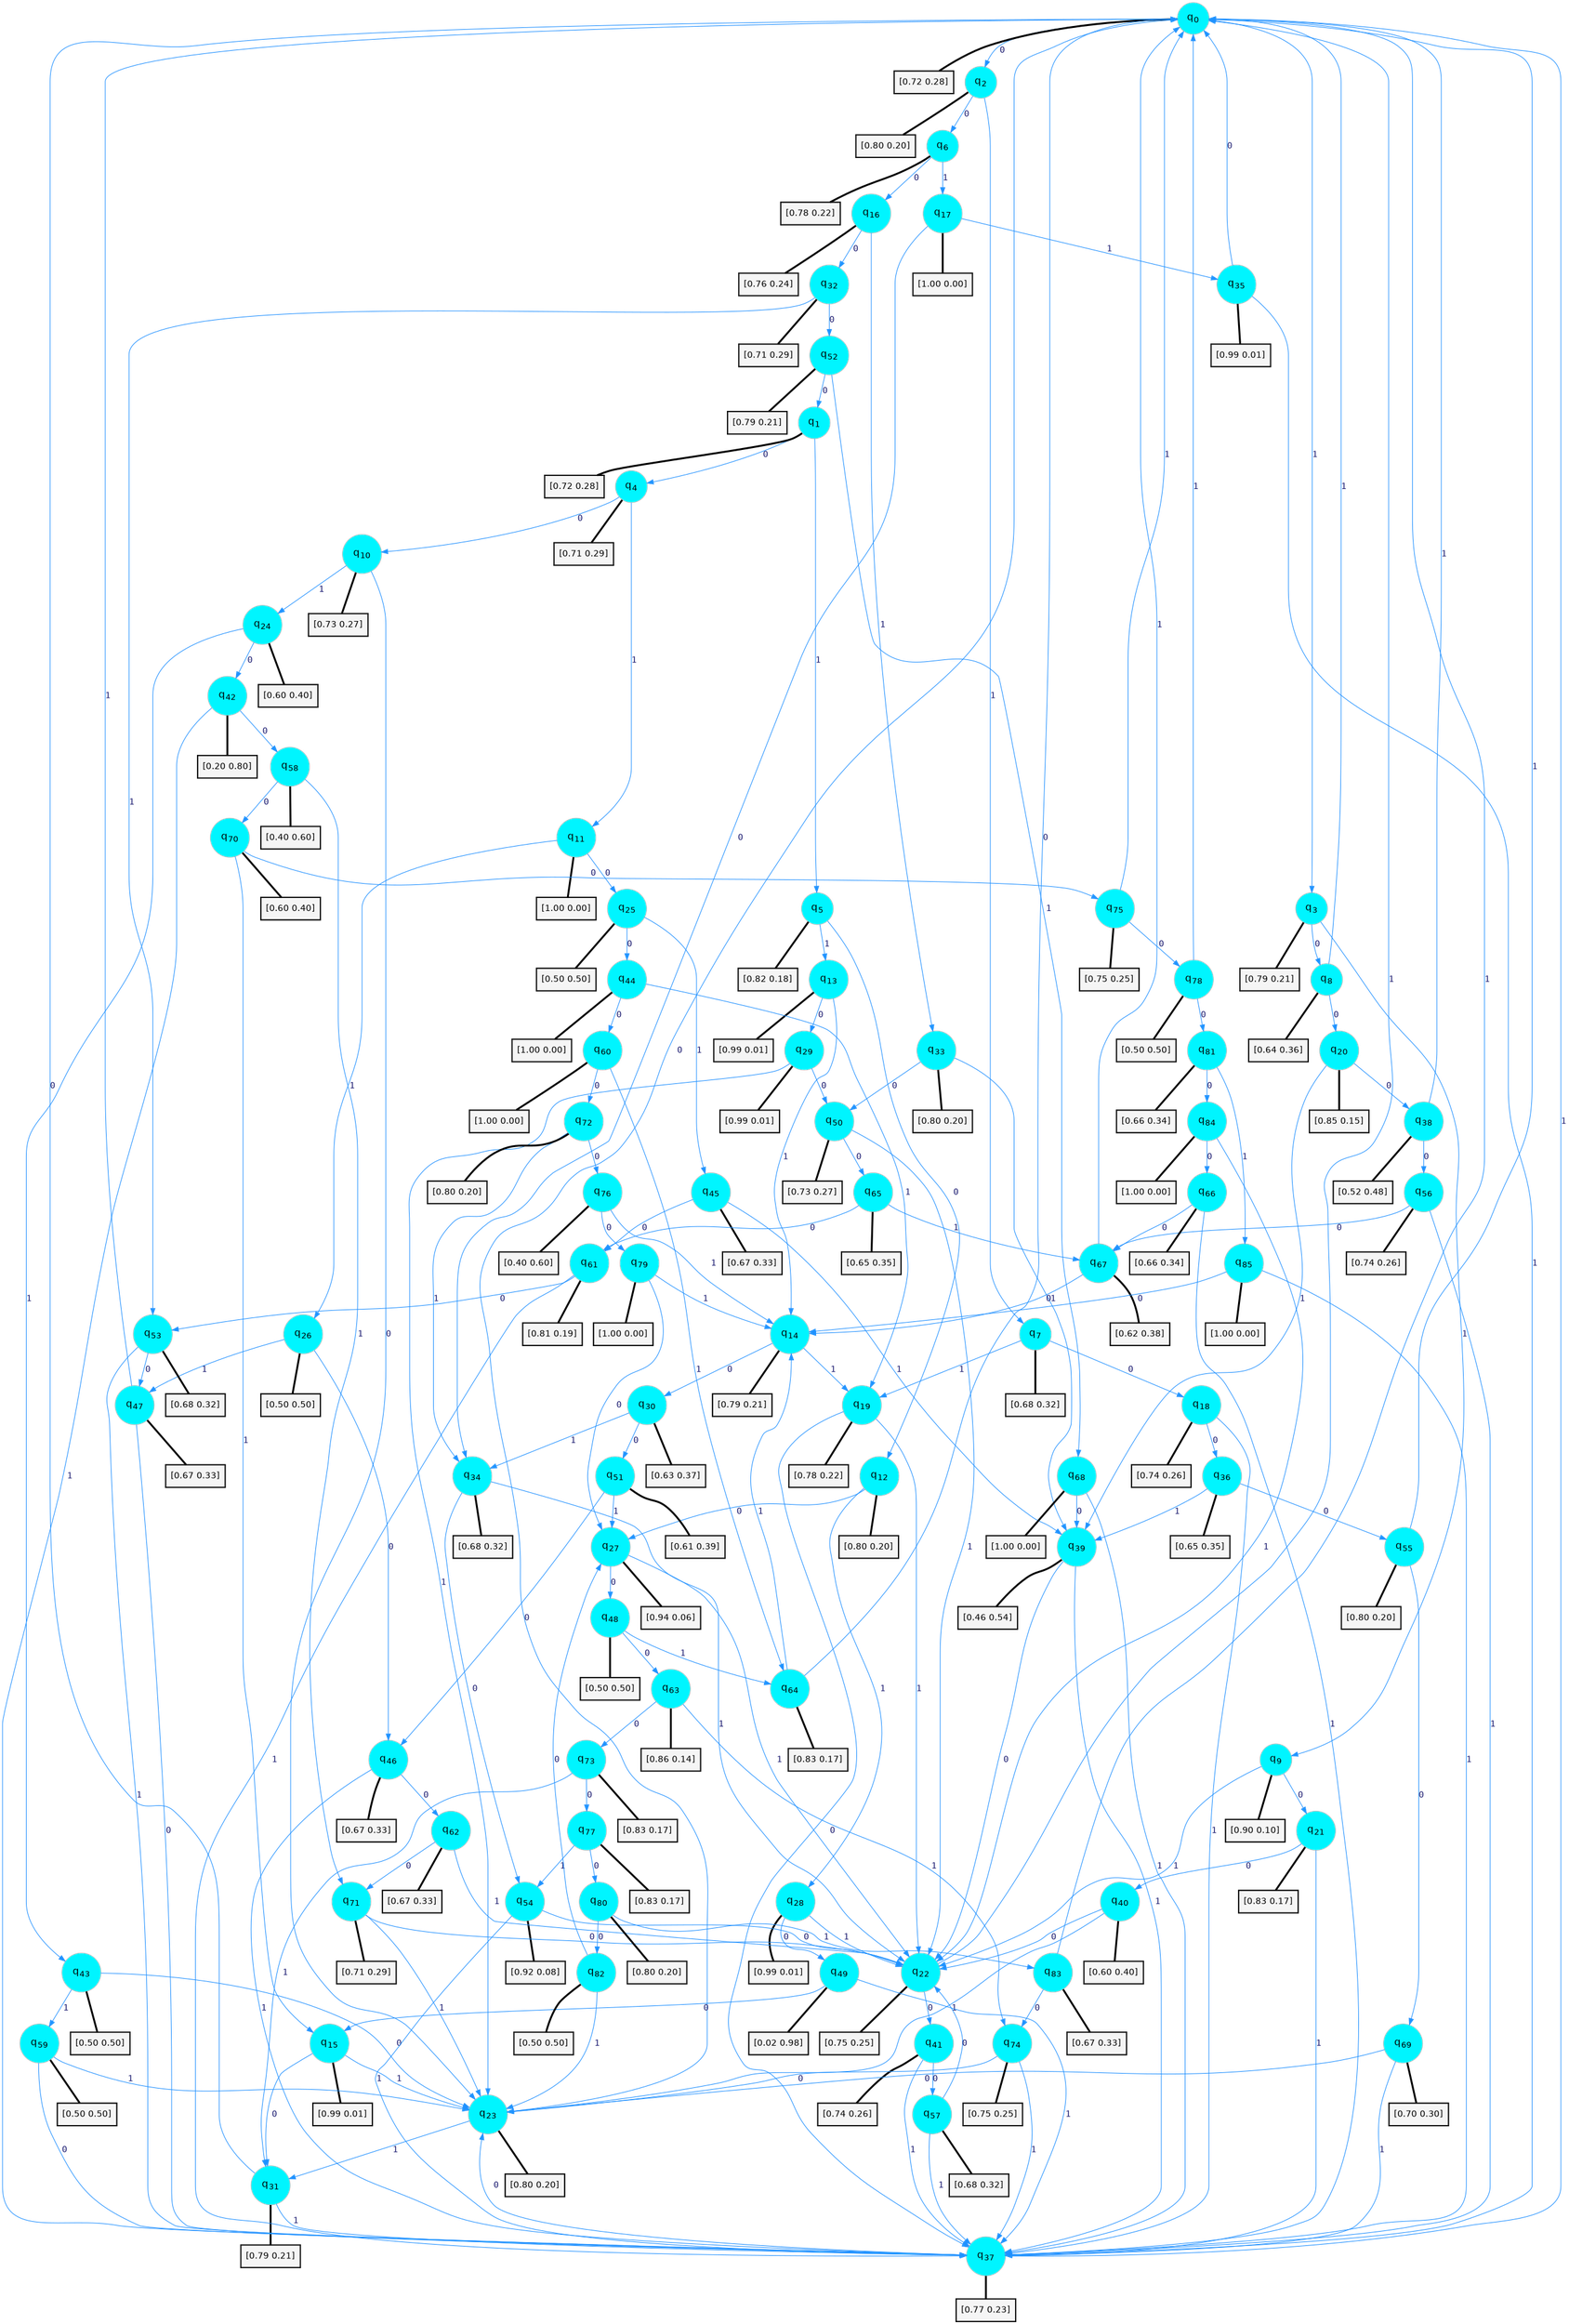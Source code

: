 digraph G {
graph [
bgcolor=transparent, dpi=300, rankdir=TD, size="40,25"];
node [
color=gray, fillcolor=turquoise1, fontcolor=black, fontname=Helvetica, fontsize=16, fontweight=bold, shape=circle, style=filled];
edge [
arrowsize=1, color=dodgerblue1, fontcolor=midnightblue, fontname=courier, fontweight=bold, penwidth=1, style=solid, weight=20];
0[label=<q<SUB>0</SUB>>];
1[label=<q<SUB>1</SUB>>];
2[label=<q<SUB>2</SUB>>];
3[label=<q<SUB>3</SUB>>];
4[label=<q<SUB>4</SUB>>];
5[label=<q<SUB>5</SUB>>];
6[label=<q<SUB>6</SUB>>];
7[label=<q<SUB>7</SUB>>];
8[label=<q<SUB>8</SUB>>];
9[label=<q<SUB>9</SUB>>];
10[label=<q<SUB>10</SUB>>];
11[label=<q<SUB>11</SUB>>];
12[label=<q<SUB>12</SUB>>];
13[label=<q<SUB>13</SUB>>];
14[label=<q<SUB>14</SUB>>];
15[label=<q<SUB>15</SUB>>];
16[label=<q<SUB>16</SUB>>];
17[label=<q<SUB>17</SUB>>];
18[label=<q<SUB>18</SUB>>];
19[label=<q<SUB>19</SUB>>];
20[label=<q<SUB>20</SUB>>];
21[label=<q<SUB>21</SUB>>];
22[label=<q<SUB>22</SUB>>];
23[label=<q<SUB>23</SUB>>];
24[label=<q<SUB>24</SUB>>];
25[label=<q<SUB>25</SUB>>];
26[label=<q<SUB>26</SUB>>];
27[label=<q<SUB>27</SUB>>];
28[label=<q<SUB>28</SUB>>];
29[label=<q<SUB>29</SUB>>];
30[label=<q<SUB>30</SUB>>];
31[label=<q<SUB>31</SUB>>];
32[label=<q<SUB>32</SUB>>];
33[label=<q<SUB>33</SUB>>];
34[label=<q<SUB>34</SUB>>];
35[label=<q<SUB>35</SUB>>];
36[label=<q<SUB>36</SUB>>];
37[label=<q<SUB>37</SUB>>];
38[label=<q<SUB>38</SUB>>];
39[label=<q<SUB>39</SUB>>];
40[label=<q<SUB>40</SUB>>];
41[label=<q<SUB>41</SUB>>];
42[label=<q<SUB>42</SUB>>];
43[label=<q<SUB>43</SUB>>];
44[label=<q<SUB>44</SUB>>];
45[label=<q<SUB>45</SUB>>];
46[label=<q<SUB>46</SUB>>];
47[label=<q<SUB>47</SUB>>];
48[label=<q<SUB>48</SUB>>];
49[label=<q<SUB>49</SUB>>];
50[label=<q<SUB>50</SUB>>];
51[label=<q<SUB>51</SUB>>];
52[label=<q<SUB>52</SUB>>];
53[label=<q<SUB>53</SUB>>];
54[label=<q<SUB>54</SUB>>];
55[label=<q<SUB>55</SUB>>];
56[label=<q<SUB>56</SUB>>];
57[label=<q<SUB>57</SUB>>];
58[label=<q<SUB>58</SUB>>];
59[label=<q<SUB>59</SUB>>];
60[label=<q<SUB>60</SUB>>];
61[label=<q<SUB>61</SUB>>];
62[label=<q<SUB>62</SUB>>];
63[label=<q<SUB>63</SUB>>];
64[label=<q<SUB>64</SUB>>];
65[label=<q<SUB>65</SUB>>];
66[label=<q<SUB>66</SUB>>];
67[label=<q<SUB>67</SUB>>];
68[label=<q<SUB>68</SUB>>];
69[label=<q<SUB>69</SUB>>];
70[label=<q<SUB>70</SUB>>];
71[label=<q<SUB>71</SUB>>];
72[label=<q<SUB>72</SUB>>];
73[label=<q<SUB>73</SUB>>];
74[label=<q<SUB>74</SUB>>];
75[label=<q<SUB>75</SUB>>];
76[label=<q<SUB>76</SUB>>];
77[label=<q<SUB>77</SUB>>];
78[label=<q<SUB>78</SUB>>];
79[label=<q<SUB>79</SUB>>];
80[label=<q<SUB>80</SUB>>];
81[label=<q<SUB>81</SUB>>];
82[label=<q<SUB>82</SUB>>];
83[label=<q<SUB>83</SUB>>];
84[label=<q<SUB>84</SUB>>];
85[label=<q<SUB>85</SUB>>];
86[label="[0.72 0.28]", shape=box,fontcolor=black, fontname=Helvetica, fontsize=14, penwidth=2, fillcolor=whitesmoke,color=black];
87[label="[0.72 0.28]", shape=box,fontcolor=black, fontname=Helvetica, fontsize=14, penwidth=2, fillcolor=whitesmoke,color=black];
88[label="[0.80 0.20]", shape=box,fontcolor=black, fontname=Helvetica, fontsize=14, penwidth=2, fillcolor=whitesmoke,color=black];
89[label="[0.79 0.21]", shape=box,fontcolor=black, fontname=Helvetica, fontsize=14, penwidth=2, fillcolor=whitesmoke,color=black];
90[label="[0.71 0.29]", shape=box,fontcolor=black, fontname=Helvetica, fontsize=14, penwidth=2, fillcolor=whitesmoke,color=black];
91[label="[0.82 0.18]", shape=box,fontcolor=black, fontname=Helvetica, fontsize=14, penwidth=2, fillcolor=whitesmoke,color=black];
92[label="[0.78 0.22]", shape=box,fontcolor=black, fontname=Helvetica, fontsize=14, penwidth=2, fillcolor=whitesmoke,color=black];
93[label="[0.68 0.32]", shape=box,fontcolor=black, fontname=Helvetica, fontsize=14, penwidth=2, fillcolor=whitesmoke,color=black];
94[label="[0.64 0.36]", shape=box,fontcolor=black, fontname=Helvetica, fontsize=14, penwidth=2, fillcolor=whitesmoke,color=black];
95[label="[0.90 0.10]", shape=box,fontcolor=black, fontname=Helvetica, fontsize=14, penwidth=2, fillcolor=whitesmoke,color=black];
96[label="[0.73 0.27]", shape=box,fontcolor=black, fontname=Helvetica, fontsize=14, penwidth=2, fillcolor=whitesmoke,color=black];
97[label="[1.00 0.00]", shape=box,fontcolor=black, fontname=Helvetica, fontsize=14, penwidth=2, fillcolor=whitesmoke,color=black];
98[label="[0.80 0.20]", shape=box,fontcolor=black, fontname=Helvetica, fontsize=14, penwidth=2, fillcolor=whitesmoke,color=black];
99[label="[0.99 0.01]", shape=box,fontcolor=black, fontname=Helvetica, fontsize=14, penwidth=2, fillcolor=whitesmoke,color=black];
100[label="[0.79 0.21]", shape=box,fontcolor=black, fontname=Helvetica, fontsize=14, penwidth=2, fillcolor=whitesmoke,color=black];
101[label="[0.99 0.01]", shape=box,fontcolor=black, fontname=Helvetica, fontsize=14, penwidth=2, fillcolor=whitesmoke,color=black];
102[label="[0.76 0.24]", shape=box,fontcolor=black, fontname=Helvetica, fontsize=14, penwidth=2, fillcolor=whitesmoke,color=black];
103[label="[1.00 0.00]", shape=box,fontcolor=black, fontname=Helvetica, fontsize=14, penwidth=2, fillcolor=whitesmoke,color=black];
104[label="[0.74 0.26]", shape=box,fontcolor=black, fontname=Helvetica, fontsize=14, penwidth=2, fillcolor=whitesmoke,color=black];
105[label="[0.78 0.22]", shape=box,fontcolor=black, fontname=Helvetica, fontsize=14, penwidth=2, fillcolor=whitesmoke,color=black];
106[label="[0.85 0.15]", shape=box,fontcolor=black, fontname=Helvetica, fontsize=14, penwidth=2, fillcolor=whitesmoke,color=black];
107[label="[0.83 0.17]", shape=box,fontcolor=black, fontname=Helvetica, fontsize=14, penwidth=2, fillcolor=whitesmoke,color=black];
108[label="[0.75 0.25]", shape=box,fontcolor=black, fontname=Helvetica, fontsize=14, penwidth=2, fillcolor=whitesmoke,color=black];
109[label="[0.80 0.20]", shape=box,fontcolor=black, fontname=Helvetica, fontsize=14, penwidth=2, fillcolor=whitesmoke,color=black];
110[label="[0.60 0.40]", shape=box,fontcolor=black, fontname=Helvetica, fontsize=14, penwidth=2, fillcolor=whitesmoke,color=black];
111[label="[0.50 0.50]", shape=box,fontcolor=black, fontname=Helvetica, fontsize=14, penwidth=2, fillcolor=whitesmoke,color=black];
112[label="[0.50 0.50]", shape=box,fontcolor=black, fontname=Helvetica, fontsize=14, penwidth=2, fillcolor=whitesmoke,color=black];
113[label="[0.94 0.06]", shape=box,fontcolor=black, fontname=Helvetica, fontsize=14, penwidth=2, fillcolor=whitesmoke,color=black];
114[label="[0.99 0.01]", shape=box,fontcolor=black, fontname=Helvetica, fontsize=14, penwidth=2, fillcolor=whitesmoke,color=black];
115[label="[0.99 0.01]", shape=box,fontcolor=black, fontname=Helvetica, fontsize=14, penwidth=2, fillcolor=whitesmoke,color=black];
116[label="[0.63 0.37]", shape=box,fontcolor=black, fontname=Helvetica, fontsize=14, penwidth=2, fillcolor=whitesmoke,color=black];
117[label="[0.79 0.21]", shape=box,fontcolor=black, fontname=Helvetica, fontsize=14, penwidth=2, fillcolor=whitesmoke,color=black];
118[label="[0.71 0.29]", shape=box,fontcolor=black, fontname=Helvetica, fontsize=14, penwidth=2, fillcolor=whitesmoke,color=black];
119[label="[0.80 0.20]", shape=box,fontcolor=black, fontname=Helvetica, fontsize=14, penwidth=2, fillcolor=whitesmoke,color=black];
120[label="[0.68 0.32]", shape=box,fontcolor=black, fontname=Helvetica, fontsize=14, penwidth=2, fillcolor=whitesmoke,color=black];
121[label="[0.99 0.01]", shape=box,fontcolor=black, fontname=Helvetica, fontsize=14, penwidth=2, fillcolor=whitesmoke,color=black];
122[label="[0.65 0.35]", shape=box,fontcolor=black, fontname=Helvetica, fontsize=14, penwidth=2, fillcolor=whitesmoke,color=black];
123[label="[0.77 0.23]", shape=box,fontcolor=black, fontname=Helvetica, fontsize=14, penwidth=2, fillcolor=whitesmoke,color=black];
124[label="[0.52 0.48]", shape=box,fontcolor=black, fontname=Helvetica, fontsize=14, penwidth=2, fillcolor=whitesmoke,color=black];
125[label="[0.46 0.54]", shape=box,fontcolor=black, fontname=Helvetica, fontsize=14, penwidth=2, fillcolor=whitesmoke,color=black];
126[label="[0.60 0.40]", shape=box,fontcolor=black, fontname=Helvetica, fontsize=14, penwidth=2, fillcolor=whitesmoke,color=black];
127[label="[0.74 0.26]", shape=box,fontcolor=black, fontname=Helvetica, fontsize=14, penwidth=2, fillcolor=whitesmoke,color=black];
128[label="[0.20 0.80]", shape=box,fontcolor=black, fontname=Helvetica, fontsize=14, penwidth=2, fillcolor=whitesmoke,color=black];
129[label="[0.50 0.50]", shape=box,fontcolor=black, fontname=Helvetica, fontsize=14, penwidth=2, fillcolor=whitesmoke,color=black];
130[label="[1.00 0.00]", shape=box,fontcolor=black, fontname=Helvetica, fontsize=14, penwidth=2, fillcolor=whitesmoke,color=black];
131[label="[0.67 0.33]", shape=box,fontcolor=black, fontname=Helvetica, fontsize=14, penwidth=2, fillcolor=whitesmoke,color=black];
132[label="[0.67 0.33]", shape=box,fontcolor=black, fontname=Helvetica, fontsize=14, penwidth=2, fillcolor=whitesmoke,color=black];
133[label="[0.67 0.33]", shape=box,fontcolor=black, fontname=Helvetica, fontsize=14, penwidth=2, fillcolor=whitesmoke,color=black];
134[label="[0.50 0.50]", shape=box,fontcolor=black, fontname=Helvetica, fontsize=14, penwidth=2, fillcolor=whitesmoke,color=black];
135[label="[0.02 0.98]", shape=box,fontcolor=black, fontname=Helvetica, fontsize=14, penwidth=2, fillcolor=whitesmoke,color=black];
136[label="[0.73 0.27]", shape=box,fontcolor=black, fontname=Helvetica, fontsize=14, penwidth=2, fillcolor=whitesmoke,color=black];
137[label="[0.61 0.39]", shape=box,fontcolor=black, fontname=Helvetica, fontsize=14, penwidth=2, fillcolor=whitesmoke,color=black];
138[label="[0.79 0.21]", shape=box,fontcolor=black, fontname=Helvetica, fontsize=14, penwidth=2, fillcolor=whitesmoke,color=black];
139[label="[0.68 0.32]", shape=box,fontcolor=black, fontname=Helvetica, fontsize=14, penwidth=2, fillcolor=whitesmoke,color=black];
140[label="[0.92 0.08]", shape=box,fontcolor=black, fontname=Helvetica, fontsize=14, penwidth=2, fillcolor=whitesmoke,color=black];
141[label="[0.80 0.20]", shape=box,fontcolor=black, fontname=Helvetica, fontsize=14, penwidth=2, fillcolor=whitesmoke,color=black];
142[label="[0.74 0.26]", shape=box,fontcolor=black, fontname=Helvetica, fontsize=14, penwidth=2, fillcolor=whitesmoke,color=black];
143[label="[0.68 0.32]", shape=box,fontcolor=black, fontname=Helvetica, fontsize=14, penwidth=2, fillcolor=whitesmoke,color=black];
144[label="[0.40 0.60]", shape=box,fontcolor=black, fontname=Helvetica, fontsize=14, penwidth=2, fillcolor=whitesmoke,color=black];
145[label="[0.50 0.50]", shape=box,fontcolor=black, fontname=Helvetica, fontsize=14, penwidth=2, fillcolor=whitesmoke,color=black];
146[label="[1.00 0.00]", shape=box,fontcolor=black, fontname=Helvetica, fontsize=14, penwidth=2, fillcolor=whitesmoke,color=black];
147[label="[0.81 0.19]", shape=box,fontcolor=black, fontname=Helvetica, fontsize=14, penwidth=2, fillcolor=whitesmoke,color=black];
148[label="[0.67 0.33]", shape=box,fontcolor=black, fontname=Helvetica, fontsize=14, penwidth=2, fillcolor=whitesmoke,color=black];
149[label="[0.86 0.14]", shape=box,fontcolor=black, fontname=Helvetica, fontsize=14, penwidth=2, fillcolor=whitesmoke,color=black];
150[label="[0.83 0.17]", shape=box,fontcolor=black, fontname=Helvetica, fontsize=14, penwidth=2, fillcolor=whitesmoke,color=black];
151[label="[0.65 0.35]", shape=box,fontcolor=black, fontname=Helvetica, fontsize=14, penwidth=2, fillcolor=whitesmoke,color=black];
152[label="[0.66 0.34]", shape=box,fontcolor=black, fontname=Helvetica, fontsize=14, penwidth=2, fillcolor=whitesmoke,color=black];
153[label="[0.62 0.38]", shape=box,fontcolor=black, fontname=Helvetica, fontsize=14, penwidth=2, fillcolor=whitesmoke,color=black];
154[label="[1.00 0.00]", shape=box,fontcolor=black, fontname=Helvetica, fontsize=14, penwidth=2, fillcolor=whitesmoke,color=black];
155[label="[0.70 0.30]", shape=box,fontcolor=black, fontname=Helvetica, fontsize=14, penwidth=2, fillcolor=whitesmoke,color=black];
156[label="[0.60 0.40]", shape=box,fontcolor=black, fontname=Helvetica, fontsize=14, penwidth=2, fillcolor=whitesmoke,color=black];
157[label="[0.71 0.29]", shape=box,fontcolor=black, fontname=Helvetica, fontsize=14, penwidth=2, fillcolor=whitesmoke,color=black];
158[label="[0.80 0.20]", shape=box,fontcolor=black, fontname=Helvetica, fontsize=14, penwidth=2, fillcolor=whitesmoke,color=black];
159[label="[0.83 0.17]", shape=box,fontcolor=black, fontname=Helvetica, fontsize=14, penwidth=2, fillcolor=whitesmoke,color=black];
160[label="[0.75 0.25]", shape=box,fontcolor=black, fontname=Helvetica, fontsize=14, penwidth=2, fillcolor=whitesmoke,color=black];
161[label="[0.75 0.25]", shape=box,fontcolor=black, fontname=Helvetica, fontsize=14, penwidth=2, fillcolor=whitesmoke,color=black];
162[label="[0.40 0.60]", shape=box,fontcolor=black, fontname=Helvetica, fontsize=14, penwidth=2, fillcolor=whitesmoke,color=black];
163[label="[0.83 0.17]", shape=box,fontcolor=black, fontname=Helvetica, fontsize=14, penwidth=2, fillcolor=whitesmoke,color=black];
164[label="[0.50 0.50]", shape=box,fontcolor=black, fontname=Helvetica, fontsize=14, penwidth=2, fillcolor=whitesmoke,color=black];
165[label="[1.00 0.00]", shape=box,fontcolor=black, fontname=Helvetica, fontsize=14, penwidth=2, fillcolor=whitesmoke,color=black];
166[label="[0.80 0.20]", shape=box,fontcolor=black, fontname=Helvetica, fontsize=14, penwidth=2, fillcolor=whitesmoke,color=black];
167[label="[0.66 0.34]", shape=box,fontcolor=black, fontname=Helvetica, fontsize=14, penwidth=2, fillcolor=whitesmoke,color=black];
168[label="[0.50 0.50]", shape=box,fontcolor=black, fontname=Helvetica, fontsize=14, penwidth=2, fillcolor=whitesmoke,color=black];
169[label="[0.67 0.33]", shape=box,fontcolor=black, fontname=Helvetica, fontsize=14, penwidth=2, fillcolor=whitesmoke,color=black];
170[label="[1.00 0.00]", shape=box,fontcolor=black, fontname=Helvetica, fontsize=14, penwidth=2, fillcolor=whitesmoke,color=black];
171[label="[1.00 0.00]", shape=box,fontcolor=black, fontname=Helvetica, fontsize=14, penwidth=2, fillcolor=whitesmoke,color=black];
0->2 [label=0];
0->3 [label=1];
0->86 [arrowhead=none, penwidth=3,color=black];
1->4 [label=0];
1->5 [label=1];
1->87 [arrowhead=none, penwidth=3,color=black];
2->6 [label=0];
2->7 [label=1];
2->88 [arrowhead=none, penwidth=3,color=black];
3->8 [label=0];
3->9 [label=1];
3->89 [arrowhead=none, penwidth=3,color=black];
4->10 [label=0];
4->11 [label=1];
4->90 [arrowhead=none, penwidth=3,color=black];
5->12 [label=0];
5->13 [label=1];
5->91 [arrowhead=none, penwidth=3,color=black];
6->16 [label=0];
6->17 [label=1];
6->92 [arrowhead=none, penwidth=3,color=black];
7->18 [label=0];
7->19 [label=1];
7->93 [arrowhead=none, penwidth=3,color=black];
8->20 [label=0];
8->0 [label=1];
8->94 [arrowhead=none, penwidth=3,color=black];
9->21 [label=0];
9->22 [label=1];
9->95 [arrowhead=none, penwidth=3,color=black];
10->23 [label=0];
10->24 [label=1];
10->96 [arrowhead=none, penwidth=3,color=black];
11->25 [label=0];
11->26 [label=1];
11->97 [arrowhead=none, penwidth=3,color=black];
12->27 [label=0];
12->28 [label=1];
12->98 [arrowhead=none, penwidth=3,color=black];
13->29 [label=0];
13->14 [label=1];
13->99 [arrowhead=none, penwidth=3,color=black];
14->30 [label=0];
14->19 [label=1];
14->100 [arrowhead=none, penwidth=3,color=black];
15->31 [label=0];
15->23 [label=1];
15->101 [arrowhead=none, penwidth=3,color=black];
16->32 [label=0];
16->33 [label=1];
16->102 [arrowhead=none, penwidth=3,color=black];
17->34 [label=0];
17->35 [label=1];
17->103 [arrowhead=none, penwidth=3,color=black];
18->36 [label=0];
18->37 [label=1];
18->104 [arrowhead=none, penwidth=3,color=black];
19->37 [label=0];
19->22 [label=1];
19->105 [arrowhead=none, penwidth=3,color=black];
20->38 [label=0];
20->39 [label=1];
20->106 [arrowhead=none, penwidth=3,color=black];
21->40 [label=0];
21->37 [label=1];
21->107 [arrowhead=none, penwidth=3,color=black];
22->41 [label=0];
22->0 [label=1];
22->108 [arrowhead=none, penwidth=3,color=black];
23->0 [label=0];
23->31 [label=1];
23->109 [arrowhead=none, penwidth=3,color=black];
24->42 [label=0];
24->43 [label=1];
24->110 [arrowhead=none, penwidth=3,color=black];
25->44 [label=0];
25->45 [label=1];
25->111 [arrowhead=none, penwidth=3,color=black];
26->46 [label=0];
26->47 [label=1];
26->112 [arrowhead=none, penwidth=3,color=black];
27->48 [label=0];
27->22 [label=1];
27->113 [arrowhead=none, penwidth=3,color=black];
28->49 [label=0];
28->22 [label=1];
28->114 [arrowhead=none, penwidth=3,color=black];
29->50 [label=0];
29->23 [label=1];
29->115 [arrowhead=none, penwidth=3,color=black];
30->51 [label=0];
30->34 [label=1];
30->116 [arrowhead=none, penwidth=3,color=black];
31->0 [label=0];
31->37 [label=1];
31->117 [arrowhead=none, penwidth=3,color=black];
32->52 [label=0];
32->53 [label=1];
32->118 [arrowhead=none, penwidth=3,color=black];
33->50 [label=0];
33->39 [label=1];
33->119 [arrowhead=none, penwidth=3,color=black];
34->54 [label=0];
34->22 [label=1];
34->120 [arrowhead=none, penwidth=3,color=black];
35->0 [label=0];
35->37 [label=1];
35->121 [arrowhead=none, penwidth=3,color=black];
36->55 [label=0];
36->39 [label=1];
36->122 [arrowhead=none, penwidth=3,color=black];
37->23 [label=0];
37->0 [label=1];
37->123 [arrowhead=none, penwidth=3,color=black];
38->56 [label=0];
38->0 [label=1];
38->124 [arrowhead=none, penwidth=3,color=black];
39->22 [label=0];
39->37 [label=1];
39->125 [arrowhead=none, penwidth=3,color=black];
40->22 [label=0];
40->23 [label=1];
40->126 [arrowhead=none, penwidth=3,color=black];
41->57 [label=0];
41->37 [label=1];
41->127 [arrowhead=none, penwidth=3,color=black];
42->58 [label=0];
42->37 [label=1];
42->128 [arrowhead=none, penwidth=3,color=black];
43->23 [label=0];
43->59 [label=1];
43->129 [arrowhead=none, penwidth=3,color=black];
44->60 [label=0];
44->19 [label=1];
44->130 [arrowhead=none, penwidth=3,color=black];
45->61 [label=0];
45->39 [label=1];
45->131 [arrowhead=none, penwidth=3,color=black];
46->62 [label=0];
46->37 [label=1];
46->132 [arrowhead=none, penwidth=3,color=black];
47->37 [label=0];
47->0 [label=1];
47->133 [arrowhead=none, penwidth=3,color=black];
48->63 [label=0];
48->64 [label=1];
48->134 [arrowhead=none, penwidth=3,color=black];
49->15 [label=0];
49->37 [label=1];
49->135 [arrowhead=none, penwidth=3,color=black];
50->65 [label=0];
50->22 [label=1];
50->136 [arrowhead=none, penwidth=3,color=black];
51->46 [label=0];
51->27 [label=1];
51->137 [arrowhead=none, penwidth=3,color=black];
52->1 [label=0];
52->68 [label=1];
52->138 [arrowhead=none, penwidth=3,color=black];
53->47 [label=0];
53->37 [label=1];
53->139 [arrowhead=none, penwidth=3,color=black];
54->22 [label=0];
54->37 [label=1];
54->140 [arrowhead=none, penwidth=3,color=black];
55->69 [label=0];
55->0 [label=1];
55->141 [arrowhead=none, penwidth=3,color=black];
56->67 [label=0];
56->37 [label=1];
56->142 [arrowhead=none, penwidth=3,color=black];
57->22 [label=0];
57->37 [label=1];
57->143 [arrowhead=none, penwidth=3,color=black];
58->70 [label=0];
58->71 [label=1];
58->144 [arrowhead=none, penwidth=3,color=black];
59->37 [label=0];
59->23 [label=1];
59->145 [arrowhead=none, penwidth=3,color=black];
60->72 [label=0];
60->64 [label=1];
60->146 [arrowhead=none, penwidth=3,color=black];
61->53 [label=0];
61->37 [label=1];
61->147 [arrowhead=none, penwidth=3,color=black];
62->71 [label=0];
62->22 [label=1];
62->148 [arrowhead=none, penwidth=3,color=black];
63->73 [label=0];
63->74 [label=1];
63->149 [arrowhead=none, penwidth=3,color=black];
64->0 [label=0];
64->14 [label=1];
64->150 [arrowhead=none, penwidth=3,color=black];
65->61 [label=0];
65->67 [label=1];
65->151 [arrowhead=none, penwidth=3,color=black];
66->67 [label=0];
66->37 [label=1];
66->152 [arrowhead=none, penwidth=3,color=black];
67->14 [label=0];
67->0 [label=1];
67->153 [arrowhead=none, penwidth=3,color=black];
68->39 [label=0];
68->37 [label=1];
68->154 [arrowhead=none, penwidth=3,color=black];
69->23 [label=0];
69->37 [label=1];
69->155 [arrowhead=none, penwidth=3,color=black];
70->75 [label=0];
70->15 [label=1];
70->156 [arrowhead=none, penwidth=3,color=black];
71->22 [label=0];
71->23 [label=1];
71->157 [arrowhead=none, penwidth=3,color=black];
72->76 [label=0];
72->34 [label=1];
72->158 [arrowhead=none, penwidth=3,color=black];
73->77 [label=0];
73->31 [label=1];
73->159 [arrowhead=none, penwidth=3,color=black];
74->23 [label=0];
74->37 [label=1];
74->160 [arrowhead=none, penwidth=3,color=black];
75->78 [label=0];
75->0 [label=1];
75->161 [arrowhead=none, penwidth=3,color=black];
76->79 [label=0];
76->14 [label=1];
76->162 [arrowhead=none, penwidth=3,color=black];
77->80 [label=0];
77->54 [label=1];
77->163 [arrowhead=none, penwidth=3,color=black];
78->81 [label=0];
78->0 [label=1];
78->164 [arrowhead=none, penwidth=3,color=black];
79->27 [label=0];
79->14 [label=1];
79->165 [arrowhead=none, penwidth=3,color=black];
80->82 [label=0];
80->83 [label=1];
80->166 [arrowhead=none, penwidth=3,color=black];
81->84 [label=0];
81->85 [label=1];
81->167 [arrowhead=none, penwidth=3,color=black];
82->27 [label=0];
82->23 [label=1];
82->168 [arrowhead=none, penwidth=3,color=black];
83->74 [label=0];
83->0 [label=1];
83->169 [arrowhead=none, penwidth=3,color=black];
84->66 [label=0];
84->22 [label=1];
84->170 [arrowhead=none, penwidth=3,color=black];
85->14 [label=0];
85->37 [label=1];
85->171 [arrowhead=none, penwidth=3,color=black];
}
